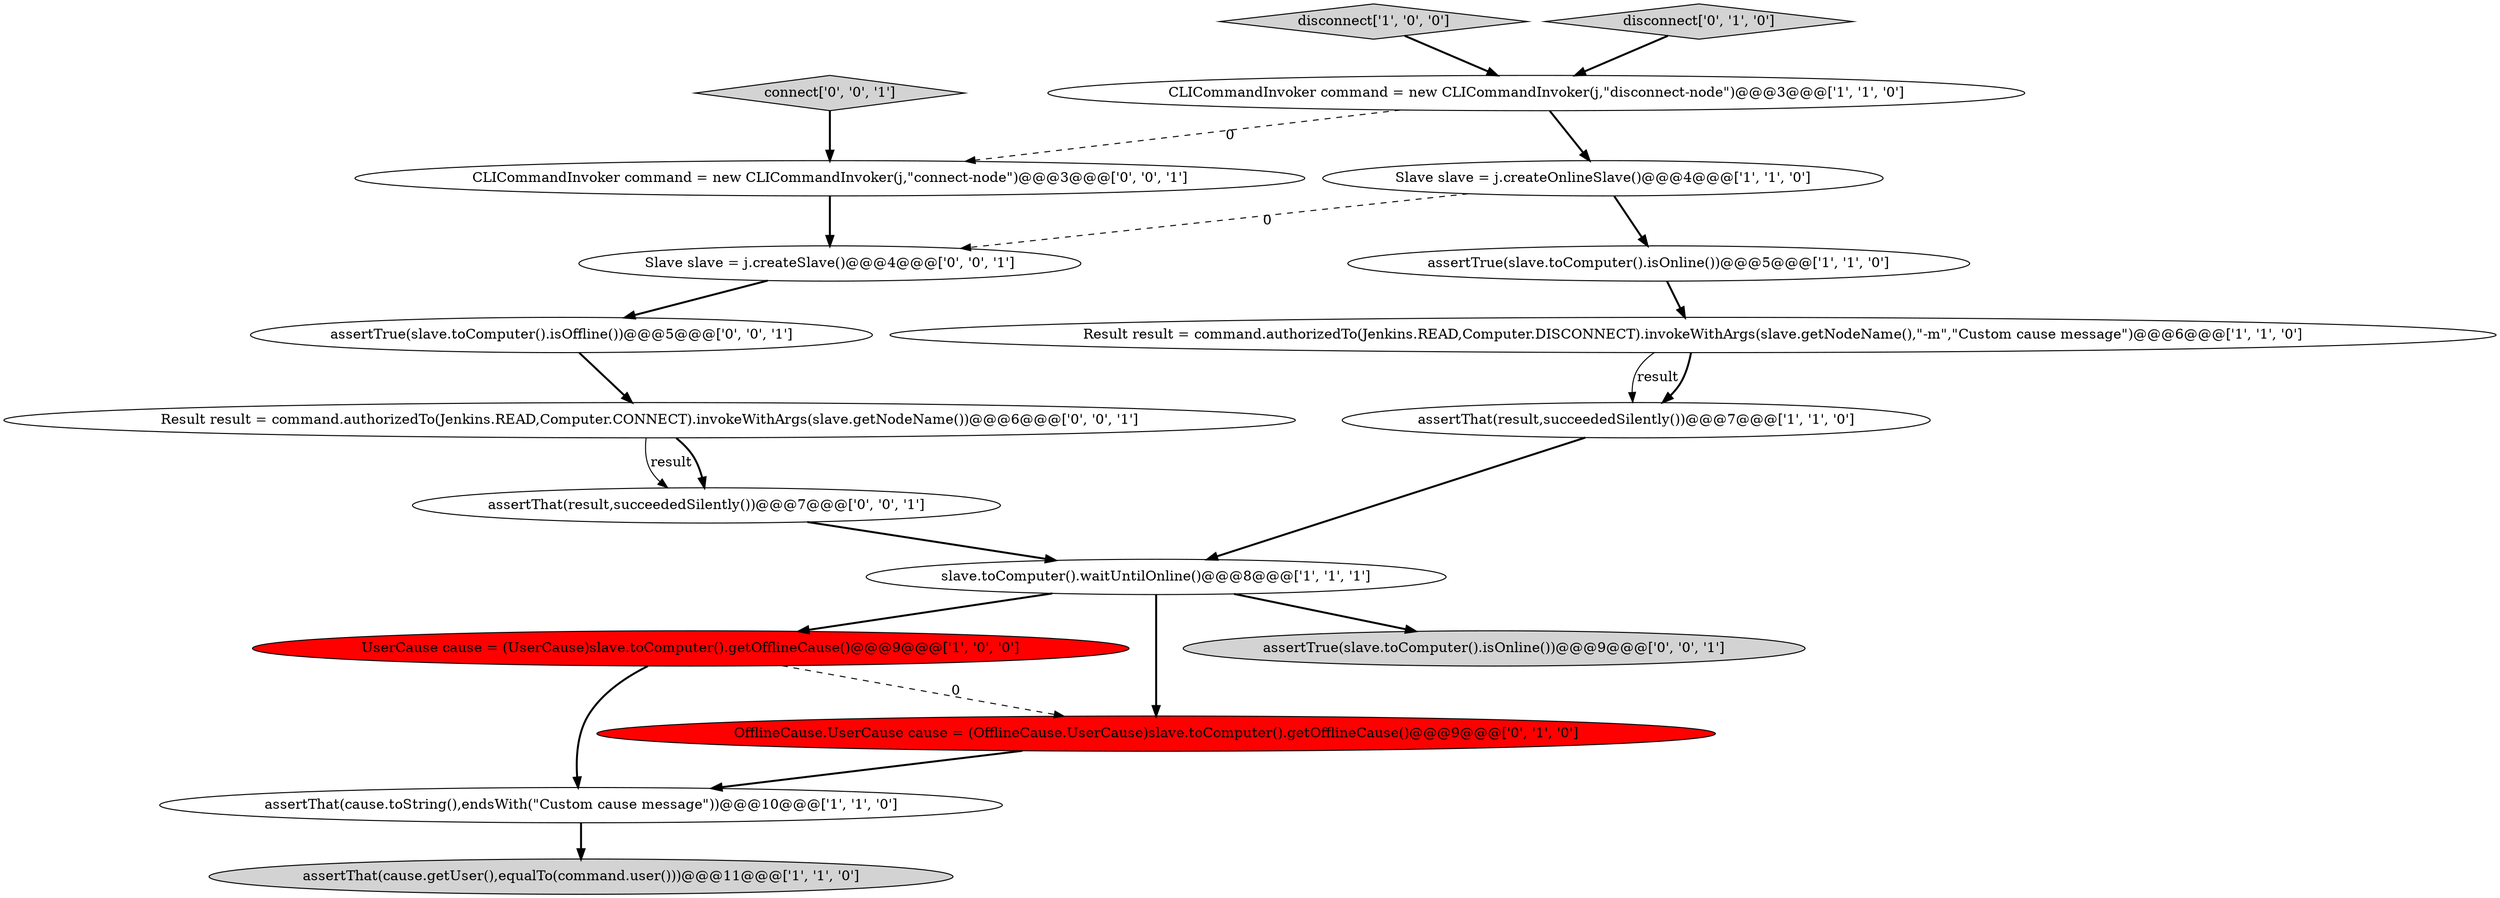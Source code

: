 digraph {
4 [style = filled, label = "assertThat(cause.toString(),endsWith(\"Custom cause message\"))@@@10@@@['1', '1', '0']", fillcolor = white, shape = ellipse image = "AAA0AAABBB1BBB"];
12 [style = filled, label = "connect['0', '0', '1']", fillcolor = lightgray, shape = diamond image = "AAA0AAABBB3BBB"];
13 [style = filled, label = "CLICommandInvoker command = new CLICommandInvoker(j,\"connect-node\")@@@3@@@['0', '0', '1']", fillcolor = white, shape = ellipse image = "AAA0AAABBB3BBB"];
7 [style = filled, label = "assertThat(result,succeededSilently())@@@7@@@['1', '1', '0']", fillcolor = white, shape = ellipse image = "AAA0AAABBB1BBB"];
17 [style = filled, label = "assertTrue(slave.toComputer().isOffline())@@@5@@@['0', '0', '1']", fillcolor = white, shape = ellipse image = "AAA0AAABBB3BBB"];
18 [style = filled, label = "Slave slave = j.createSlave()@@@4@@@['0', '0', '1']", fillcolor = white, shape = ellipse image = "AAA0AAABBB3BBB"];
0 [style = filled, label = "UserCause cause = (UserCause)slave.toComputer().getOfflineCause()@@@9@@@['1', '0', '0']", fillcolor = red, shape = ellipse image = "AAA1AAABBB1BBB"];
14 [style = filled, label = "Result result = command.authorizedTo(Jenkins.READ,Computer.CONNECT).invokeWithArgs(slave.getNodeName())@@@6@@@['0', '0', '1']", fillcolor = white, shape = ellipse image = "AAA0AAABBB3BBB"];
3 [style = filled, label = "Result result = command.authorizedTo(Jenkins.READ,Computer.DISCONNECT).invokeWithArgs(slave.getNodeName(),\"-m\",\"Custom cause message\")@@@6@@@['1', '1', '0']", fillcolor = white, shape = ellipse image = "AAA0AAABBB1BBB"];
11 [style = filled, label = "OfflineCause.UserCause cause = (OfflineCause.UserCause)slave.toComputer().getOfflineCause()@@@9@@@['0', '1', '0']", fillcolor = red, shape = ellipse image = "AAA1AAABBB2BBB"];
16 [style = filled, label = "assertTrue(slave.toComputer().isOnline())@@@9@@@['0', '0', '1']", fillcolor = lightgray, shape = ellipse image = "AAA0AAABBB3BBB"];
8 [style = filled, label = "slave.toComputer().waitUntilOnline()@@@8@@@['1', '1', '1']", fillcolor = white, shape = ellipse image = "AAA0AAABBB1BBB"];
9 [style = filled, label = "disconnect['1', '0', '0']", fillcolor = lightgray, shape = diamond image = "AAA0AAABBB1BBB"];
15 [style = filled, label = "assertThat(result,succeededSilently())@@@7@@@['0', '0', '1']", fillcolor = white, shape = ellipse image = "AAA0AAABBB3BBB"];
6 [style = filled, label = "assertThat(cause.getUser(),equalTo(command.user()))@@@11@@@['1', '1', '0']", fillcolor = lightgray, shape = ellipse image = "AAA0AAABBB1BBB"];
10 [style = filled, label = "disconnect['0', '1', '0']", fillcolor = lightgray, shape = diamond image = "AAA0AAABBB2BBB"];
2 [style = filled, label = "Slave slave = j.createOnlineSlave()@@@4@@@['1', '1', '0']", fillcolor = white, shape = ellipse image = "AAA0AAABBB1BBB"];
1 [style = filled, label = "assertTrue(slave.toComputer().isOnline())@@@5@@@['1', '1', '0']", fillcolor = white, shape = ellipse image = "AAA0AAABBB1BBB"];
5 [style = filled, label = "CLICommandInvoker command = new CLICommandInvoker(j,\"disconnect-node\")@@@3@@@['1', '1', '0']", fillcolor = white, shape = ellipse image = "AAA0AAABBB1BBB"];
5->13 [style = dashed, label="0"];
8->16 [style = bold, label=""];
4->6 [style = bold, label=""];
14->15 [style = solid, label="result"];
2->1 [style = bold, label=""];
3->7 [style = solid, label="result"];
11->4 [style = bold, label=""];
1->3 [style = bold, label=""];
18->17 [style = bold, label=""];
0->11 [style = dashed, label="0"];
7->8 [style = bold, label=""];
8->0 [style = bold, label=""];
12->13 [style = bold, label=""];
5->2 [style = bold, label=""];
10->5 [style = bold, label=""];
3->7 [style = bold, label=""];
0->4 [style = bold, label=""];
17->14 [style = bold, label=""];
2->18 [style = dashed, label="0"];
9->5 [style = bold, label=""];
14->15 [style = bold, label=""];
8->11 [style = bold, label=""];
15->8 [style = bold, label=""];
13->18 [style = bold, label=""];
}
